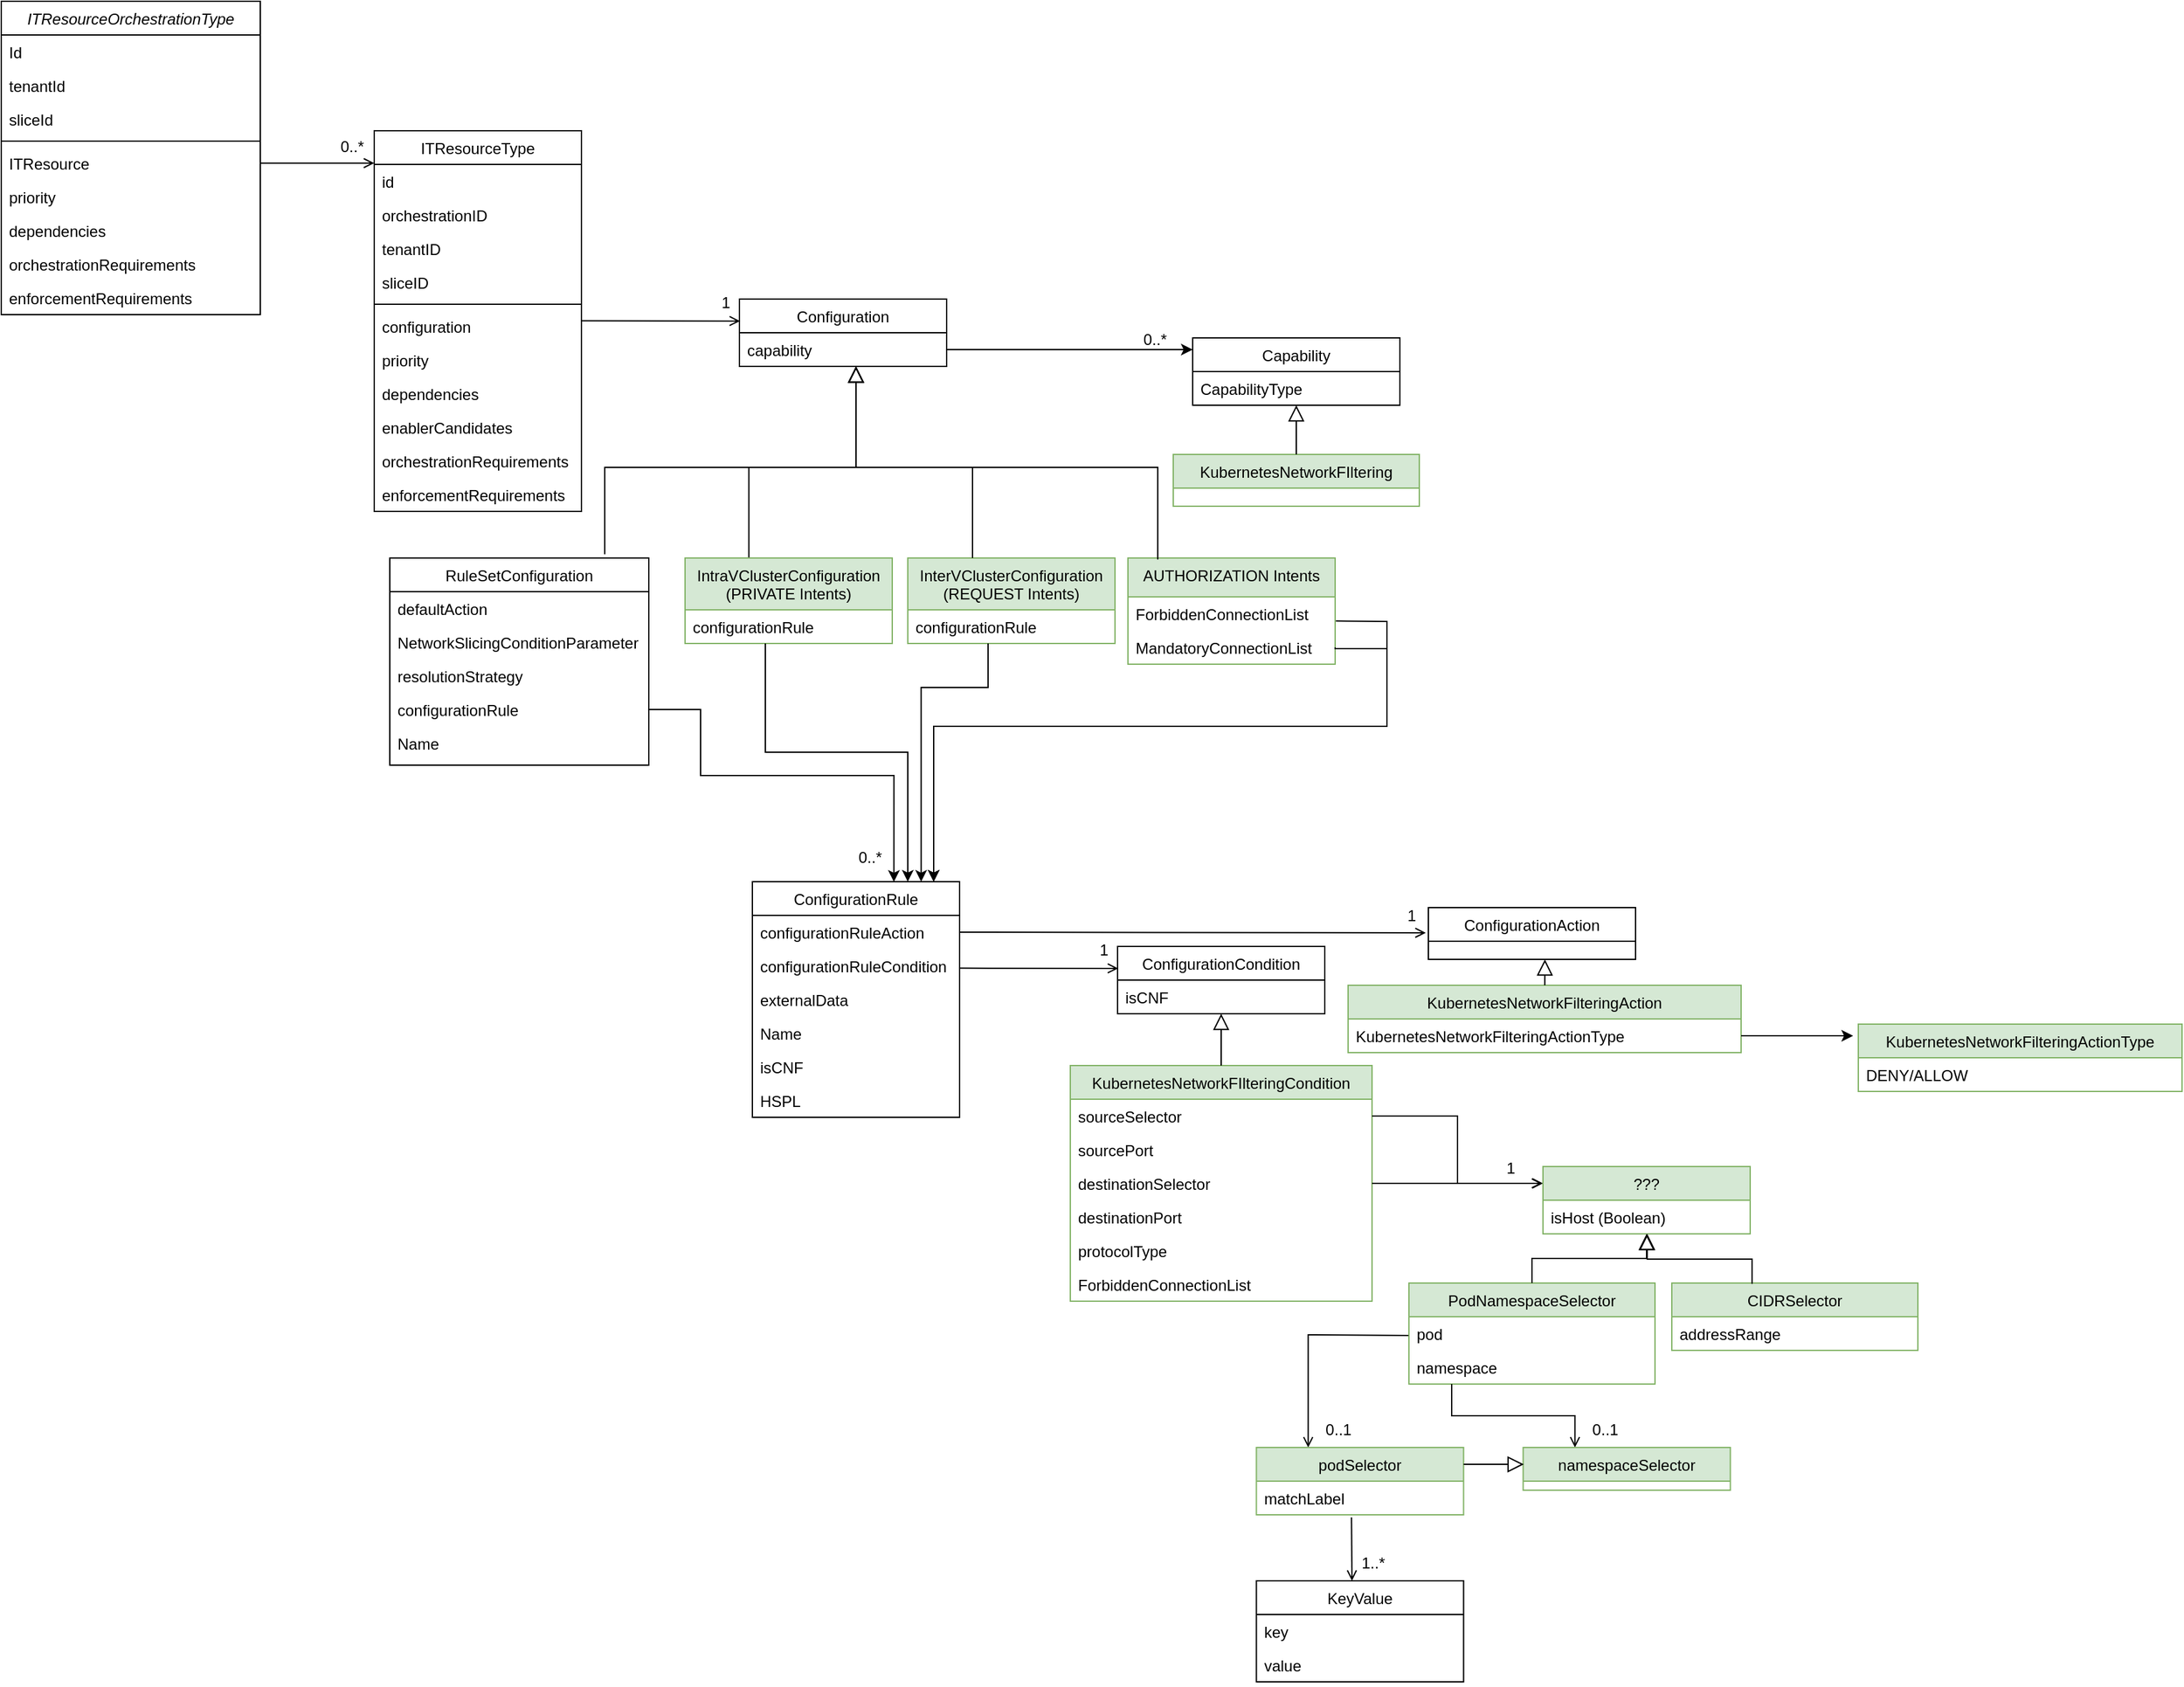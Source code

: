<mxfile version="23.1.2" type="device">
  <diagram id="C5RBs43oDa-KdzZeNtuy" name="Page-1">
    <mxGraphModel dx="2868" dy="3740" grid="1" gridSize="10" guides="1" tooltips="1" connect="1" arrows="1" fold="1" page="1" pageScale="1" pageWidth="827" pageHeight="1169" math="0" shadow="0">
      <root>
        <mxCell id="WIyWlLk6GJQsqaUBKTNV-0" />
        <mxCell id="WIyWlLk6GJQsqaUBKTNV-1" parent="WIyWlLk6GJQsqaUBKTNV-0" />
        <mxCell id="zkfFHV4jXpPFQw0GAbJ--0" value="ITResourceOrchestrationType" style="swimlane;fontStyle=2;align=center;verticalAlign=top;childLayout=stackLayout;horizontal=1;startSize=26;horizontalStack=0;resizeParent=1;resizeLast=0;collapsible=1;marginBottom=0;rounded=0;shadow=0;strokeWidth=1;" parent="WIyWlLk6GJQsqaUBKTNV-1" vertex="1">
          <mxGeometry x="220" y="20" width="200" height="242" as="geometry">
            <mxRectangle x="230" y="140" width="160" height="26" as="alternateBounds" />
          </mxGeometry>
        </mxCell>
        <mxCell id="zkfFHV4jXpPFQw0GAbJ--1" value="Id" style="text;align=left;verticalAlign=top;spacingLeft=4;spacingRight=4;overflow=hidden;rotatable=0;points=[[0,0.5],[1,0.5]];portConstraint=eastwest;" parent="zkfFHV4jXpPFQw0GAbJ--0" vertex="1">
          <mxGeometry y="26" width="200" height="26" as="geometry" />
        </mxCell>
        <mxCell id="zkfFHV4jXpPFQw0GAbJ--2" value="tenantId" style="text;align=left;verticalAlign=top;spacingLeft=4;spacingRight=4;overflow=hidden;rotatable=0;points=[[0,0.5],[1,0.5]];portConstraint=eastwest;rounded=0;shadow=0;html=0;" parent="zkfFHV4jXpPFQw0GAbJ--0" vertex="1">
          <mxGeometry y="52" width="200" height="26" as="geometry" />
        </mxCell>
        <mxCell id="zkfFHV4jXpPFQw0GAbJ--3" value="sliceId" style="text;align=left;verticalAlign=top;spacingLeft=4;spacingRight=4;overflow=hidden;rotatable=0;points=[[0,0.5],[1,0.5]];portConstraint=eastwest;rounded=0;shadow=0;html=0;" parent="zkfFHV4jXpPFQw0GAbJ--0" vertex="1">
          <mxGeometry y="78" width="200" height="26" as="geometry" />
        </mxCell>
        <mxCell id="zkfFHV4jXpPFQw0GAbJ--4" value="" style="line;html=1;strokeWidth=1;align=left;verticalAlign=middle;spacingTop=-1;spacingLeft=3;spacingRight=3;rotatable=0;labelPosition=right;points=[];portConstraint=eastwest;" parent="zkfFHV4jXpPFQw0GAbJ--0" vertex="1">
          <mxGeometry y="104" width="200" height="8" as="geometry" />
        </mxCell>
        <mxCell id="zkfFHV4jXpPFQw0GAbJ--5" value="ITResource" style="text;align=left;verticalAlign=top;spacingLeft=4;spacingRight=4;overflow=hidden;rotatable=0;points=[[0,0.5],[1,0.5]];portConstraint=eastwest;" parent="zkfFHV4jXpPFQw0GAbJ--0" vertex="1">
          <mxGeometry y="112" width="200" height="26" as="geometry" />
        </mxCell>
        <mxCell id="nAAmo2Wmj1bMqj0ckKqt-0" value="priority" style="text;align=left;verticalAlign=top;spacingLeft=4;spacingRight=4;overflow=hidden;rotatable=0;points=[[0,0.5],[1,0.5]];portConstraint=eastwest;" parent="zkfFHV4jXpPFQw0GAbJ--0" vertex="1">
          <mxGeometry y="138" width="200" height="26" as="geometry" />
        </mxCell>
        <mxCell id="nAAmo2Wmj1bMqj0ckKqt-1" value="dependencies" style="text;align=left;verticalAlign=top;spacingLeft=4;spacingRight=4;overflow=hidden;rotatable=0;points=[[0,0.5],[1,0.5]];portConstraint=eastwest;" parent="zkfFHV4jXpPFQw0GAbJ--0" vertex="1">
          <mxGeometry y="164" width="200" height="26" as="geometry" />
        </mxCell>
        <mxCell id="nAAmo2Wmj1bMqj0ckKqt-2" value="orchestrationRequirements" style="text;align=left;verticalAlign=top;spacingLeft=4;spacingRight=4;overflow=hidden;rotatable=0;points=[[0,0.5],[1,0.5]];portConstraint=eastwest;" parent="zkfFHV4jXpPFQw0GAbJ--0" vertex="1">
          <mxGeometry y="190" width="200" height="26" as="geometry" />
        </mxCell>
        <mxCell id="nAAmo2Wmj1bMqj0ckKqt-3" value="enforcementRequirements" style="text;align=left;verticalAlign=top;spacingLeft=4;spacingRight=4;overflow=hidden;rotatable=0;points=[[0,0.5],[1,0.5]];portConstraint=eastwest;" parent="zkfFHV4jXpPFQw0GAbJ--0" vertex="1">
          <mxGeometry y="216" width="200" height="26" as="geometry" />
        </mxCell>
        <mxCell id="zkfFHV4jXpPFQw0GAbJ--17" value="ITResourceType" style="swimlane;fontStyle=0;align=center;verticalAlign=top;childLayout=stackLayout;horizontal=1;startSize=26;horizontalStack=0;resizeParent=1;resizeLast=0;collapsible=1;marginBottom=0;rounded=0;shadow=0;strokeWidth=1;" parent="WIyWlLk6GJQsqaUBKTNV-1" vertex="1">
          <mxGeometry x="508" y="120" width="160" height="294" as="geometry">
            <mxRectangle x="550" y="140" width="160" height="26" as="alternateBounds" />
          </mxGeometry>
        </mxCell>
        <mxCell id="zkfFHV4jXpPFQw0GAbJ--18" value="id" style="text;align=left;verticalAlign=top;spacingLeft=4;spacingRight=4;overflow=hidden;rotatable=0;points=[[0,0.5],[1,0.5]];portConstraint=eastwest;" parent="zkfFHV4jXpPFQw0GAbJ--17" vertex="1">
          <mxGeometry y="26" width="160" height="26" as="geometry" />
        </mxCell>
        <mxCell id="zkfFHV4jXpPFQw0GAbJ--19" value="orchestrationID" style="text;align=left;verticalAlign=top;spacingLeft=4;spacingRight=4;overflow=hidden;rotatable=0;points=[[0,0.5],[1,0.5]];portConstraint=eastwest;rounded=0;shadow=0;html=0;" parent="zkfFHV4jXpPFQw0GAbJ--17" vertex="1">
          <mxGeometry y="52" width="160" height="26" as="geometry" />
        </mxCell>
        <mxCell id="zkfFHV4jXpPFQw0GAbJ--20" value="tenantID" style="text;align=left;verticalAlign=top;spacingLeft=4;spacingRight=4;overflow=hidden;rotatable=0;points=[[0,0.5],[1,0.5]];portConstraint=eastwest;rounded=0;shadow=0;html=0;" parent="zkfFHV4jXpPFQw0GAbJ--17" vertex="1">
          <mxGeometry y="78" width="160" height="26" as="geometry" />
        </mxCell>
        <mxCell id="zkfFHV4jXpPFQw0GAbJ--21" value="sliceID" style="text;align=left;verticalAlign=top;spacingLeft=4;spacingRight=4;overflow=hidden;rotatable=0;points=[[0,0.5],[1,0.5]];portConstraint=eastwest;rounded=0;shadow=0;html=0;" parent="zkfFHV4jXpPFQw0GAbJ--17" vertex="1">
          <mxGeometry y="104" width="160" height="26" as="geometry" />
        </mxCell>
        <mxCell id="zkfFHV4jXpPFQw0GAbJ--23" value="" style="line;html=1;strokeWidth=1;align=left;verticalAlign=middle;spacingTop=-1;spacingLeft=3;spacingRight=3;rotatable=0;labelPosition=right;points=[];portConstraint=eastwest;" parent="zkfFHV4jXpPFQw0GAbJ--17" vertex="1">
          <mxGeometry y="130" width="160" height="8" as="geometry" />
        </mxCell>
        <mxCell id="zkfFHV4jXpPFQw0GAbJ--24" value="configuration" style="text;align=left;verticalAlign=top;spacingLeft=4;spacingRight=4;overflow=hidden;rotatable=0;points=[[0,0.5],[1,0.5]];portConstraint=eastwest;" parent="zkfFHV4jXpPFQw0GAbJ--17" vertex="1">
          <mxGeometry y="138" width="160" height="26" as="geometry" />
        </mxCell>
        <mxCell id="zkfFHV4jXpPFQw0GAbJ--25" value="priority" style="text;align=left;verticalAlign=top;spacingLeft=4;spacingRight=4;overflow=hidden;rotatable=0;points=[[0,0.5],[1,0.5]];portConstraint=eastwest;" parent="zkfFHV4jXpPFQw0GAbJ--17" vertex="1">
          <mxGeometry y="164" width="160" height="26" as="geometry" />
        </mxCell>
        <mxCell id="nAAmo2Wmj1bMqj0ckKqt-8" value="dependencies" style="text;align=left;verticalAlign=top;spacingLeft=4;spacingRight=4;overflow=hidden;rotatable=0;points=[[0,0.5],[1,0.5]];portConstraint=eastwest;" parent="zkfFHV4jXpPFQw0GAbJ--17" vertex="1">
          <mxGeometry y="190" width="160" height="26" as="geometry" />
        </mxCell>
        <mxCell id="nAAmo2Wmj1bMqj0ckKqt-7" value="enablerCandidates" style="text;align=left;verticalAlign=top;spacingLeft=4;spacingRight=4;overflow=hidden;rotatable=0;points=[[0,0.5],[1,0.5]];portConstraint=eastwest;" parent="zkfFHV4jXpPFQw0GAbJ--17" vertex="1">
          <mxGeometry y="216" width="160" height="26" as="geometry" />
        </mxCell>
        <mxCell id="nAAmo2Wmj1bMqj0ckKqt-10" value="orchestrationRequirements" style="text;align=left;verticalAlign=top;spacingLeft=4;spacingRight=4;overflow=hidden;rotatable=0;points=[[0,0.5],[1,0.5]];portConstraint=eastwest;" parent="zkfFHV4jXpPFQw0GAbJ--17" vertex="1">
          <mxGeometry y="242" width="160" height="26" as="geometry" />
        </mxCell>
        <mxCell id="nAAmo2Wmj1bMqj0ckKqt-9" value="enforcementRequirements" style="text;align=left;verticalAlign=top;spacingLeft=4;spacingRight=4;overflow=hidden;rotatable=0;points=[[0,0.5],[1,0.5]];portConstraint=eastwest;" parent="zkfFHV4jXpPFQw0GAbJ--17" vertex="1">
          <mxGeometry y="268" width="160" height="26" as="geometry" />
        </mxCell>
        <mxCell id="zkfFHV4jXpPFQw0GAbJ--26" value="" style="endArrow=open;shadow=0;strokeWidth=1;rounded=0;endFill=1;edgeStyle=elbowEdgeStyle;elbow=vertical;exitX=1;exitY=0.5;exitDx=0;exitDy=0;" parent="WIyWlLk6GJQsqaUBKTNV-1" source="zkfFHV4jXpPFQw0GAbJ--5" target="zkfFHV4jXpPFQw0GAbJ--17" edge="1">
          <mxGeometry x="0.5" y="41" relative="1" as="geometry">
            <mxPoint x="380" y="192" as="sourcePoint" />
            <mxPoint x="540" y="192" as="targetPoint" />
            <mxPoint x="-40" y="32" as="offset" />
          </mxGeometry>
        </mxCell>
        <mxCell id="zkfFHV4jXpPFQw0GAbJ--27" value="0..*" style="resizable=0;align=left;verticalAlign=bottom;labelBackgroundColor=none;fontSize=12;" parent="zkfFHV4jXpPFQw0GAbJ--26" connectable="0" vertex="1">
          <mxGeometry x="-1" relative="1" as="geometry">
            <mxPoint x="60" y="-4" as="offset" />
          </mxGeometry>
        </mxCell>
        <mxCell id="IjXV1ZI-WZ3870hpuS3D-0" value="" style="endArrow=open;shadow=0;strokeWidth=1;rounded=0;endFill=0;edgeStyle=elbowEdgeStyle;elbow=vertical;exitX=1;exitY=0.5;exitDx=0;exitDy=0;entryX=0.003;entryY=0.323;entryDx=0;entryDy=0;entryPerimeter=0;" edge="1" parent="WIyWlLk6GJQsqaUBKTNV-1" target="IjXV1ZI-WZ3870hpuS3D-3">
          <mxGeometry x="0.5" y="41" relative="1" as="geometry">
            <mxPoint x="668" y="266.8" as="sourcePoint" />
            <mxPoint x="760" y="270" as="targetPoint" />
            <mxPoint x="-40" y="32" as="offset" />
          </mxGeometry>
        </mxCell>
        <mxCell id="IjXV1ZI-WZ3870hpuS3D-1" value="" style="resizable=0;align=left;verticalAlign=bottom;labelBackgroundColor=none;fontSize=12;" connectable="0" vertex="1" parent="IjXV1ZI-WZ3870hpuS3D-0">
          <mxGeometry x="-1" relative="1" as="geometry">
            <mxPoint x="90" y="-5" as="offset" />
          </mxGeometry>
        </mxCell>
        <mxCell id="IjXV1ZI-WZ3870hpuS3D-2" value="1" style="resizable=0;align=right;verticalAlign=bottom;labelBackgroundColor=none;fontSize=12;" connectable="0" vertex="1" parent="IjXV1ZI-WZ3870hpuS3D-0">
          <mxGeometry x="1" relative="1" as="geometry">
            <mxPoint x="-6" y="-5" as="offset" />
          </mxGeometry>
        </mxCell>
        <mxCell id="IjXV1ZI-WZ3870hpuS3D-3" value="Configuration" style="swimlane;fontStyle=0;align=center;verticalAlign=top;childLayout=stackLayout;horizontal=1;startSize=26;horizontalStack=0;resizeParent=1;resizeLast=0;collapsible=1;marginBottom=0;rounded=0;shadow=0;strokeWidth=1;" vertex="1" parent="WIyWlLk6GJQsqaUBKTNV-1">
          <mxGeometry x="790" y="250" width="160" height="52" as="geometry">
            <mxRectangle x="130" y="380" width="160" height="26" as="alternateBounds" />
          </mxGeometry>
        </mxCell>
        <mxCell id="IjXV1ZI-WZ3870hpuS3D-22" style="edgeStyle=orthogonalEdgeStyle;rounded=0;orthogonalLoop=1;jettySize=auto;html=1;" edge="1" parent="IjXV1ZI-WZ3870hpuS3D-3" source="IjXV1ZI-WZ3870hpuS3D-4">
          <mxGeometry relative="1" as="geometry">
            <mxPoint x="350" y="39" as="targetPoint" />
          </mxGeometry>
        </mxCell>
        <mxCell id="IjXV1ZI-WZ3870hpuS3D-4" value="capability" style="text;align=left;verticalAlign=top;spacingLeft=4;spacingRight=4;overflow=hidden;rotatable=0;points=[[0,0.5],[1,0.5]];portConstraint=eastwest;" vertex="1" parent="IjXV1ZI-WZ3870hpuS3D-3">
          <mxGeometry y="26" width="160" height="26" as="geometry" />
        </mxCell>
        <mxCell id="IjXV1ZI-WZ3870hpuS3D-11" value="RuleSetConfiguration" style="swimlane;fontStyle=0;align=center;verticalAlign=top;childLayout=stackLayout;horizontal=1;startSize=26;horizontalStack=0;resizeParent=1;resizeLast=0;collapsible=1;marginBottom=0;rounded=0;shadow=0;strokeWidth=1;" vertex="1" parent="WIyWlLk6GJQsqaUBKTNV-1">
          <mxGeometry x="520" y="450" width="200" height="160" as="geometry">
            <mxRectangle x="130" y="380" width="160" height="26" as="alternateBounds" />
          </mxGeometry>
        </mxCell>
        <mxCell id="IjXV1ZI-WZ3870hpuS3D-12" value="defaultAction" style="text;align=left;verticalAlign=top;spacingLeft=4;spacingRight=4;overflow=hidden;rotatable=0;points=[[0,0.5],[1,0.5]];portConstraint=eastwest;" vertex="1" parent="IjXV1ZI-WZ3870hpuS3D-11">
          <mxGeometry y="26" width="200" height="26" as="geometry" />
        </mxCell>
        <mxCell id="IjXV1ZI-WZ3870hpuS3D-31" value="NetworkSlicingConditionParameter" style="text;align=left;verticalAlign=top;spacingLeft=4;spacingRight=4;overflow=hidden;rotatable=0;points=[[0,0.5],[1,0.5]];portConstraint=eastwest;rounded=0;shadow=0;html=0;" vertex="1" parent="IjXV1ZI-WZ3870hpuS3D-11">
          <mxGeometry y="52" width="200" height="26" as="geometry" />
        </mxCell>
        <mxCell id="IjXV1ZI-WZ3870hpuS3D-15" value="resolutionStrategy" style="text;align=left;verticalAlign=top;spacingLeft=4;spacingRight=4;overflow=hidden;rotatable=0;points=[[0,0.5],[1,0.5]];portConstraint=eastwest;fontStyle=0" vertex="1" parent="IjXV1ZI-WZ3870hpuS3D-11">
          <mxGeometry y="78" width="200" height="26" as="geometry" />
        </mxCell>
        <mxCell id="IjXV1ZI-WZ3870hpuS3D-13" value="configurationRule" style="text;align=left;verticalAlign=top;spacingLeft=4;spacingRight=4;overflow=hidden;rotatable=0;points=[[0,0.5],[1,0.5]];portConstraint=eastwest;rounded=0;shadow=0;html=0;" vertex="1" parent="IjXV1ZI-WZ3870hpuS3D-11">
          <mxGeometry y="104" width="200" height="26" as="geometry" />
        </mxCell>
        <mxCell id="IjXV1ZI-WZ3870hpuS3D-16" value="Name" style="text;align=left;verticalAlign=top;spacingLeft=4;spacingRight=4;overflow=hidden;rotatable=0;points=[[0,0.5],[1,0.5]];portConstraint=eastwest;" vertex="1" parent="IjXV1ZI-WZ3870hpuS3D-11">
          <mxGeometry y="130" width="200" height="26" as="geometry" />
        </mxCell>
        <mxCell id="IjXV1ZI-WZ3870hpuS3D-17" value="" style="endArrow=block;endSize=10;endFill=0;shadow=0;strokeWidth=1;rounded=0;edgeStyle=elbowEdgeStyle;elbow=vertical;exitX=0.83;exitY=-0.018;exitDx=0;exitDy=0;exitPerimeter=0;" edge="1" parent="WIyWlLk6GJQsqaUBKTNV-1" source="IjXV1ZI-WZ3870hpuS3D-11">
          <mxGeometry width="160" relative="1" as="geometry">
            <mxPoint x="800" y="223" as="sourcePoint" />
            <mxPoint x="880" y="302" as="targetPoint" />
            <Array as="points">
              <mxPoint x="830" y="380" />
            </Array>
          </mxGeometry>
        </mxCell>
        <mxCell id="IjXV1ZI-WZ3870hpuS3D-18" value="InterVClusterConfiguration&#xa;(REQUEST Intents)&#xa;" style="swimlane;fontStyle=0;align=center;verticalAlign=top;childLayout=stackLayout;horizontal=1;startSize=40;horizontalStack=0;resizeParent=1;resizeLast=0;collapsible=1;marginBottom=0;rounded=0;shadow=0;strokeWidth=1;fillColor=#d5e8d4;strokeColor=#82b366;" vertex="1" parent="WIyWlLk6GJQsqaUBKTNV-1">
          <mxGeometry x="920" y="450" width="160" height="66" as="geometry">
            <mxRectangle x="340" y="380" width="170" height="26" as="alternateBounds" />
          </mxGeometry>
        </mxCell>
        <mxCell id="IjXV1ZI-WZ3870hpuS3D-19" value="configurationRule" style="text;align=left;verticalAlign=top;spacingLeft=4;spacingRight=4;overflow=hidden;rotatable=0;points=[[0,0.5],[1,0.5]];portConstraint=eastwest;" vertex="1" parent="IjXV1ZI-WZ3870hpuS3D-18">
          <mxGeometry y="40" width="160" height="26" as="geometry" />
        </mxCell>
        <mxCell id="IjXV1ZI-WZ3870hpuS3D-21" value="" style="endArrow=block;endSize=10;endFill=0;shadow=0;strokeWidth=1;rounded=0;edgeStyle=elbowEdgeStyle;elbow=vertical;" edge="1" parent="WIyWlLk6GJQsqaUBKTNV-1" source="IjXV1ZI-WZ3870hpuS3D-18">
          <mxGeometry width="160" relative="1" as="geometry">
            <mxPoint x="810" y="393" as="sourcePoint" />
            <mxPoint x="880" y="302" as="targetPoint" />
            <Array as="points">
              <mxPoint x="970" y="380" />
            </Array>
          </mxGeometry>
        </mxCell>
        <mxCell id="IjXV1ZI-WZ3870hpuS3D-23" value="Capability" style="swimlane;fontStyle=0;align=center;verticalAlign=top;childLayout=stackLayout;horizontal=1;startSize=26;horizontalStack=0;resizeParent=1;resizeLast=0;collapsible=1;marginBottom=0;rounded=0;shadow=0;strokeWidth=1;" vertex="1" parent="WIyWlLk6GJQsqaUBKTNV-1">
          <mxGeometry x="1140" y="280" width="160" height="52" as="geometry">
            <mxRectangle x="130" y="380" width="160" height="26" as="alternateBounds" />
          </mxGeometry>
        </mxCell>
        <mxCell id="IjXV1ZI-WZ3870hpuS3D-25" value="CapabilityType" style="text;align=left;verticalAlign=top;spacingLeft=4;spacingRight=4;overflow=hidden;rotatable=0;points=[[0,0.5],[1,0.5]];portConstraint=eastwest;" vertex="1" parent="IjXV1ZI-WZ3870hpuS3D-23">
          <mxGeometry y="26" width="160" height="26" as="geometry" />
        </mxCell>
        <mxCell id="IjXV1ZI-WZ3870hpuS3D-26" value="0..*" style="resizable=0;align=left;verticalAlign=bottom;labelBackgroundColor=none;fontSize=12;" connectable="0" vertex="1" parent="WIyWlLk6GJQsqaUBKTNV-1">
          <mxGeometry x="1099.998" y="290.002" as="geometry" />
        </mxCell>
        <mxCell id="IjXV1ZI-WZ3870hpuS3D-27" value="KubernetesNetworkFIltering" style="swimlane;fontStyle=0;align=center;verticalAlign=top;childLayout=stackLayout;horizontal=1;startSize=26;horizontalStack=0;resizeParent=1;resizeLast=0;collapsible=1;marginBottom=0;rounded=0;shadow=0;strokeWidth=1;fillColor=#d5e8d4;strokeColor=#82b366;" vertex="1" parent="WIyWlLk6GJQsqaUBKTNV-1">
          <mxGeometry x="1125" y="370" width="190" height="40" as="geometry">
            <mxRectangle x="340" y="380" width="170" height="26" as="alternateBounds" />
          </mxGeometry>
        </mxCell>
        <mxCell id="IjXV1ZI-WZ3870hpuS3D-30" value="" style="endArrow=block;endSize=10;endFill=0;shadow=0;strokeWidth=1;rounded=0;edgeStyle=elbowEdgeStyle;elbow=vertical;" edge="1" parent="WIyWlLk6GJQsqaUBKTNV-1" source="IjXV1ZI-WZ3870hpuS3D-27">
          <mxGeometry width="160" relative="1" as="geometry">
            <mxPoint x="1150" y="423" as="sourcePoint" />
            <mxPoint x="1220" y="332" as="targetPoint" />
          </mxGeometry>
        </mxCell>
        <mxCell id="IjXV1ZI-WZ3870hpuS3D-32" style="edgeStyle=orthogonalEdgeStyle;rounded=0;orthogonalLoop=1;jettySize=auto;html=1;entryX=0.683;entryY=-0.016;entryDx=0;entryDy=0;entryPerimeter=0;exitX=1;exitY=0.5;exitDx=0;exitDy=0;" edge="1" parent="WIyWlLk6GJQsqaUBKTNV-1" source="IjXV1ZI-WZ3870hpuS3D-13">
          <mxGeometry relative="1" as="geometry">
            <mxPoint x="909.28" y="700.088" as="targetPoint" />
            <mxPoint x="780" y="618" as="sourcePoint" />
            <Array as="points">
              <mxPoint x="760" y="567" />
              <mxPoint x="760" y="618" />
              <mxPoint x="909" y="618" />
            </Array>
          </mxGeometry>
        </mxCell>
        <mxCell id="IjXV1ZI-WZ3870hpuS3D-33" value="ConfigurationRule" style="swimlane;fontStyle=0;align=center;verticalAlign=top;childLayout=stackLayout;horizontal=1;startSize=26;horizontalStack=0;resizeParent=1;resizeLast=0;collapsible=1;marginBottom=0;rounded=0;shadow=0;strokeWidth=1;" vertex="1" parent="WIyWlLk6GJQsqaUBKTNV-1">
          <mxGeometry x="800" y="700" width="160" height="182" as="geometry">
            <mxRectangle x="130" y="380" width="160" height="26" as="alternateBounds" />
          </mxGeometry>
        </mxCell>
        <mxCell id="IjXV1ZI-WZ3870hpuS3D-39" value="configurationRuleAction" style="text;align=left;verticalAlign=top;spacingLeft=4;spacingRight=4;overflow=hidden;rotatable=0;points=[[0,0.5],[1,0.5]];portConstraint=eastwest;" vertex="1" parent="IjXV1ZI-WZ3870hpuS3D-33">
          <mxGeometry y="26" width="160" height="26" as="geometry" />
        </mxCell>
        <mxCell id="IjXV1ZI-WZ3870hpuS3D-37" value="configurationRuleCondition" style="text;align=left;verticalAlign=top;spacingLeft=4;spacingRight=4;overflow=hidden;rotatable=0;points=[[0,0.5],[1,0.5]];portConstraint=eastwest;" vertex="1" parent="IjXV1ZI-WZ3870hpuS3D-33">
          <mxGeometry y="52" width="160" height="26" as="geometry" />
        </mxCell>
        <mxCell id="IjXV1ZI-WZ3870hpuS3D-36" value="externalData" style="text;align=left;verticalAlign=top;spacingLeft=4;spacingRight=4;overflow=hidden;rotatable=0;points=[[0,0.5],[1,0.5]];portConstraint=eastwest;" vertex="1" parent="IjXV1ZI-WZ3870hpuS3D-33">
          <mxGeometry y="78" width="160" height="26" as="geometry" />
        </mxCell>
        <mxCell id="IjXV1ZI-WZ3870hpuS3D-41" value="Name" style="text;align=left;verticalAlign=top;spacingLeft=4;spacingRight=4;overflow=hidden;rotatable=0;points=[[0,0.5],[1,0.5]];portConstraint=eastwest;" vertex="1" parent="IjXV1ZI-WZ3870hpuS3D-33">
          <mxGeometry y="104" width="160" height="26" as="geometry" />
        </mxCell>
        <mxCell id="IjXV1ZI-WZ3870hpuS3D-40" value="isCNF" style="text;align=left;verticalAlign=top;spacingLeft=4;spacingRight=4;overflow=hidden;rotatable=0;points=[[0,0.5],[1,0.5]];portConstraint=eastwest;" vertex="1" parent="IjXV1ZI-WZ3870hpuS3D-33">
          <mxGeometry y="130" width="160" height="26" as="geometry" />
        </mxCell>
        <mxCell id="IjXV1ZI-WZ3870hpuS3D-42" value="HSPL" style="text;align=left;verticalAlign=top;spacingLeft=4;spacingRight=4;overflow=hidden;rotatable=0;points=[[0,0.5],[1,0.5]];portConstraint=eastwest;" vertex="1" parent="IjXV1ZI-WZ3870hpuS3D-33">
          <mxGeometry y="156" width="160" height="26" as="geometry" />
        </mxCell>
        <mxCell id="IjXV1ZI-WZ3870hpuS3D-35" value="0..*" style="resizable=0;align=left;verticalAlign=bottom;labelBackgroundColor=none;fontSize=12;" connectable="0" vertex="1" parent="WIyWlLk6GJQsqaUBKTNV-1">
          <mxGeometry x="879.998" y="690.002" as="geometry" />
        </mxCell>
        <mxCell id="IjXV1ZI-WZ3870hpuS3D-43" value="AUTHORIZATION Intents" style="swimlane;fontStyle=0;align=center;verticalAlign=top;childLayout=stackLayout;horizontal=1;startSize=30;horizontalStack=0;resizeParent=1;resizeLast=0;collapsible=1;marginBottom=0;rounded=0;shadow=0;strokeWidth=1;fillColor=#d5e8d4;strokeColor=#82b366;" vertex="1" parent="WIyWlLk6GJQsqaUBKTNV-1">
          <mxGeometry x="1090" y="450" width="160" height="82" as="geometry">
            <mxRectangle x="340" y="380" width="170" height="26" as="alternateBounds" />
          </mxGeometry>
        </mxCell>
        <mxCell id="IjXV1ZI-WZ3870hpuS3D-44" value="ForbiddenConnectionList" style="text;align=left;verticalAlign=top;spacingLeft=4;spacingRight=4;overflow=hidden;rotatable=0;points=[[0,0.5],[1,0.5]];portConstraint=eastwest;" vertex="1" parent="IjXV1ZI-WZ3870hpuS3D-43">
          <mxGeometry y="30" width="160" height="26" as="geometry" />
        </mxCell>
        <mxCell id="IjXV1ZI-WZ3870hpuS3D-52" value="MandatoryConnectionList" style="text;align=left;verticalAlign=top;spacingLeft=4;spacingRight=4;overflow=hidden;rotatable=0;points=[[0,0.5],[1,0.5]];portConstraint=eastwest;" vertex="1" parent="IjXV1ZI-WZ3870hpuS3D-43">
          <mxGeometry y="56" width="160" height="26" as="geometry" />
        </mxCell>
        <mxCell id="IjXV1ZI-WZ3870hpuS3D-45" value="" style="endArrow=block;endSize=10;endFill=0;shadow=0;strokeWidth=1;rounded=0;edgeStyle=elbowEdgeStyle;elbow=vertical;exitX=0.144;exitY=0.013;exitDx=0;exitDy=0;exitPerimeter=0;" edge="1" parent="WIyWlLk6GJQsqaUBKTNV-1" source="IjXV1ZI-WZ3870hpuS3D-43">
          <mxGeometry width="160" relative="1" as="geometry">
            <mxPoint x="970" y="470" as="sourcePoint" />
            <mxPoint x="880" y="302" as="targetPoint" />
            <Array as="points">
              <mxPoint x="970" y="380" />
            </Array>
          </mxGeometry>
        </mxCell>
        <mxCell id="IjXV1ZI-WZ3870hpuS3D-46" style="edgeStyle=orthogonalEdgeStyle;rounded=0;orthogonalLoop=1;jettySize=auto;html=1;entryX=0.802;entryY=-0.009;entryDx=0;entryDy=0;entryPerimeter=0;" edge="1" parent="WIyWlLk6GJQsqaUBKTNV-1" source="IjXV1ZI-WZ3870hpuS3D-19">
          <mxGeometry relative="1" as="geometry">
            <mxPoint x="930.32" y="700.002" as="targetPoint" />
            <mxPoint x="982.32" y="523.066" as="sourcePoint" />
            <Array as="points">
              <mxPoint x="982" y="550" />
              <mxPoint x="930" y="550" />
            </Array>
          </mxGeometry>
        </mxCell>
        <mxCell id="IjXV1ZI-WZ3870hpuS3D-47" style="edgeStyle=orthogonalEdgeStyle;rounded=0;orthogonalLoop=1;jettySize=auto;html=1;entryX=0.875;entryY=0;entryDx=0;entryDy=0;entryPerimeter=0;exitX=1;exitY=0.5;exitDx=0;exitDy=0;" edge="1" parent="WIyWlLk6GJQsqaUBKTNV-1" source="IjXV1ZI-WZ3870hpuS3D-52" target="IjXV1ZI-WZ3870hpuS3D-33">
          <mxGeometry relative="1" as="geometry">
            <mxPoint x="940" y="660" as="targetPoint" />
            <mxPoint x="1130" y="530" as="sourcePoint" />
            <Array as="points">
              <mxPoint x="1250" y="520" />
              <mxPoint x="1290" y="520" />
              <mxPoint x="1290" y="580" />
              <mxPoint x="940" y="580" />
            </Array>
          </mxGeometry>
        </mxCell>
        <mxCell id="IjXV1ZI-WZ3870hpuS3D-48" value="IntraVClusterConfiguration&#xa;(PRIVATE Intents)&#xa;" style="swimlane;fontStyle=0;align=center;verticalAlign=top;childLayout=stackLayout;horizontal=1;startSize=40;horizontalStack=0;resizeParent=1;resizeLast=0;collapsible=1;marginBottom=0;rounded=0;shadow=0;strokeWidth=1;fillColor=#d5e8d4;strokeColor=#82b366;" vertex="1" parent="WIyWlLk6GJQsqaUBKTNV-1">
          <mxGeometry x="748" y="450" width="160" height="66" as="geometry">
            <mxRectangle x="340" y="380" width="170" height="26" as="alternateBounds" />
          </mxGeometry>
        </mxCell>
        <mxCell id="IjXV1ZI-WZ3870hpuS3D-49" value="configurationRule" style="text;align=left;verticalAlign=top;spacingLeft=4;spacingRight=4;overflow=hidden;rotatable=0;points=[[0,0.5],[1,0.5]];portConstraint=eastwest;" vertex="1" parent="IjXV1ZI-WZ3870hpuS3D-48">
          <mxGeometry y="40" width="160" height="26" as="geometry" />
        </mxCell>
        <mxCell id="IjXV1ZI-WZ3870hpuS3D-50" value="" style="endArrow=block;endSize=10;endFill=0;shadow=0;strokeWidth=1;rounded=0;edgeStyle=elbowEdgeStyle;elbow=vertical;entryX=0.563;entryY=0.923;entryDx=0;entryDy=0;entryPerimeter=0;exitX=0.308;exitY=-0.008;exitDx=0;exitDy=0;exitPerimeter=0;" edge="1" parent="WIyWlLk6GJQsqaUBKTNV-1" source="IjXV1ZI-WZ3870hpuS3D-48">
          <mxGeometry width="160" relative="1" as="geometry">
            <mxPoint x="798" y="452" as="sourcePoint" />
            <mxPoint x="880.08" y="301.998" as="targetPoint" />
            <Array as="points">
              <mxPoint x="840" y="380" />
            </Array>
          </mxGeometry>
        </mxCell>
        <mxCell id="IjXV1ZI-WZ3870hpuS3D-51" style="edgeStyle=orthogonalEdgeStyle;rounded=0;orthogonalLoop=1;jettySize=auto;html=1;entryX=0.75;entryY=0;entryDx=0;entryDy=0;" edge="1" parent="WIyWlLk6GJQsqaUBKTNV-1" source="IjXV1ZI-WZ3870hpuS3D-49" target="IjXV1ZI-WZ3870hpuS3D-33">
          <mxGeometry relative="1" as="geometry">
            <mxPoint x="758.32" y="700.002" as="targetPoint" />
            <mxPoint x="810" y="520" as="sourcePoint" />
            <Array as="points">
              <mxPoint x="810" y="600" />
              <mxPoint x="920" y="600" />
            </Array>
          </mxGeometry>
        </mxCell>
        <mxCell id="IjXV1ZI-WZ3870hpuS3D-53" style="edgeStyle=orthogonalEdgeStyle;rounded=0;orthogonalLoop=1;jettySize=auto;html=1;exitX=1.01;exitY=0.718;exitDx=0;exitDy=0;exitPerimeter=0;" edge="1" parent="WIyWlLk6GJQsqaUBKTNV-1">
          <mxGeometry relative="1" as="geometry">
            <mxPoint x="940" y="700" as="targetPoint" />
            <mxPoint x="1250.6" y="498.668" as="sourcePoint" />
            <Array as="points">
              <mxPoint x="1259" y="499" />
              <mxPoint x="1290" y="499" />
              <mxPoint x="1290" y="580" />
              <mxPoint x="939" y="580" />
            </Array>
          </mxGeometry>
        </mxCell>
        <mxCell id="IjXV1ZI-WZ3870hpuS3D-54" value="" style="endArrow=open;shadow=0;strokeWidth=1;rounded=0;endFill=0;edgeStyle=elbowEdgeStyle;elbow=vertical;exitX=1;exitY=0.5;exitDx=0;exitDy=0;entryX=0.003;entryY=0.323;entryDx=0;entryDy=0;entryPerimeter=0;" edge="1" parent="WIyWlLk6GJQsqaUBKTNV-1" target="IjXV1ZI-WZ3870hpuS3D-57">
          <mxGeometry x="0.5" y="41" relative="1" as="geometry">
            <mxPoint x="960" y="766.8" as="sourcePoint" />
            <mxPoint x="1052" y="770" as="targetPoint" />
            <mxPoint x="-40" y="32" as="offset" />
          </mxGeometry>
        </mxCell>
        <mxCell id="IjXV1ZI-WZ3870hpuS3D-55" value="" style="resizable=0;align=left;verticalAlign=bottom;labelBackgroundColor=none;fontSize=12;" connectable="0" vertex="1" parent="IjXV1ZI-WZ3870hpuS3D-54">
          <mxGeometry x="-1" relative="1" as="geometry">
            <mxPoint x="90" y="-5" as="offset" />
          </mxGeometry>
        </mxCell>
        <mxCell id="IjXV1ZI-WZ3870hpuS3D-56" value="1" style="resizable=0;align=right;verticalAlign=bottom;labelBackgroundColor=none;fontSize=12;" connectable="0" vertex="1" parent="IjXV1ZI-WZ3870hpuS3D-54">
          <mxGeometry x="1" relative="1" as="geometry">
            <mxPoint x="-6" y="-5" as="offset" />
          </mxGeometry>
        </mxCell>
        <mxCell id="IjXV1ZI-WZ3870hpuS3D-57" value="ConfigurationCondition" style="swimlane;fontStyle=0;align=center;verticalAlign=top;childLayout=stackLayout;horizontal=1;startSize=26;horizontalStack=0;resizeParent=1;resizeLast=0;collapsible=1;marginBottom=0;rounded=0;shadow=0;strokeWidth=1;" vertex="1" parent="WIyWlLk6GJQsqaUBKTNV-1">
          <mxGeometry x="1082" y="750" width="160" height="52" as="geometry">
            <mxRectangle x="130" y="380" width="160" height="26" as="alternateBounds" />
          </mxGeometry>
        </mxCell>
        <mxCell id="IjXV1ZI-WZ3870hpuS3D-59" value="isCNF" style="text;align=left;verticalAlign=top;spacingLeft=4;spacingRight=4;overflow=hidden;rotatable=0;points=[[0,0.5],[1,0.5]];portConstraint=eastwest;" vertex="1" parent="IjXV1ZI-WZ3870hpuS3D-57">
          <mxGeometry y="26" width="160" height="26" as="geometry" />
        </mxCell>
        <mxCell id="IjXV1ZI-WZ3870hpuS3D-60" value="KubernetesNetworkFIlteringCondition" style="swimlane;fontStyle=0;align=center;verticalAlign=top;childLayout=stackLayout;horizontal=1;startSize=26;horizontalStack=0;resizeParent=1;resizeLast=0;collapsible=1;marginBottom=0;rounded=0;shadow=0;strokeWidth=1;fillColor=#d5e8d4;strokeColor=#82b366;" vertex="1" parent="WIyWlLk6GJQsqaUBKTNV-1">
          <mxGeometry x="1045.5" y="842" width="233" height="182" as="geometry">
            <mxRectangle x="340" y="380" width="170" height="26" as="alternateBounds" />
          </mxGeometry>
        </mxCell>
        <mxCell id="IjXV1ZI-WZ3870hpuS3D-72" value="sourceSelector" style="text;align=left;verticalAlign=top;spacingLeft=4;spacingRight=4;overflow=hidden;rotatable=0;points=[[0,0.5],[1,0.5]];portConstraint=eastwest;" vertex="1" parent="IjXV1ZI-WZ3870hpuS3D-60">
          <mxGeometry y="26" width="233" height="26" as="geometry" />
        </mxCell>
        <mxCell id="IjXV1ZI-WZ3870hpuS3D-69" value="sourcePort" style="text;align=left;verticalAlign=top;spacingLeft=4;spacingRight=4;overflow=hidden;rotatable=0;points=[[0,0.5],[1,0.5]];portConstraint=eastwest;" vertex="1" parent="IjXV1ZI-WZ3870hpuS3D-60">
          <mxGeometry y="52" width="233" height="26" as="geometry" />
        </mxCell>
        <mxCell id="IjXV1ZI-WZ3870hpuS3D-70" value="destinationSelector" style="text;align=left;verticalAlign=top;spacingLeft=4;spacingRight=4;overflow=hidden;rotatable=0;points=[[0,0.5],[1,0.5]];portConstraint=eastwest;" vertex="1" parent="IjXV1ZI-WZ3870hpuS3D-60">
          <mxGeometry y="78" width="233" height="26" as="geometry" />
        </mxCell>
        <mxCell id="IjXV1ZI-WZ3870hpuS3D-71" value="destinationPort" style="text;align=left;verticalAlign=top;spacingLeft=4;spacingRight=4;overflow=hidden;rotatable=0;points=[[0,0.5],[1,0.5]];portConstraint=eastwest;" vertex="1" parent="IjXV1ZI-WZ3870hpuS3D-60">
          <mxGeometry y="104" width="233" height="26" as="geometry" />
        </mxCell>
        <mxCell id="IjXV1ZI-WZ3870hpuS3D-68" value="protocolType" style="text;align=left;verticalAlign=top;spacingLeft=4;spacingRight=4;overflow=hidden;rotatable=0;points=[[0,0.5],[1,0.5]];portConstraint=eastwest;" vertex="1" parent="IjXV1ZI-WZ3870hpuS3D-60">
          <mxGeometry y="130" width="233" height="26" as="geometry" />
        </mxCell>
        <mxCell id="IjXV1ZI-WZ3870hpuS3D-67" value="ForbiddenConnectionList" style="text;align=left;verticalAlign=top;spacingLeft=4;spacingRight=4;overflow=hidden;rotatable=0;points=[[0,0.5],[1,0.5]];portConstraint=eastwest;" vertex="1" parent="IjXV1ZI-WZ3870hpuS3D-60">
          <mxGeometry y="156" width="233" height="26" as="geometry" />
        </mxCell>
        <mxCell id="IjXV1ZI-WZ3870hpuS3D-61" value="" style="endArrow=block;endSize=10;endFill=0;shadow=0;strokeWidth=1;rounded=0;edgeStyle=elbowEdgeStyle;elbow=vertical;" edge="1" parent="WIyWlLk6GJQsqaUBKTNV-1" source="IjXV1ZI-WZ3870hpuS3D-60">
          <mxGeometry width="160" relative="1" as="geometry">
            <mxPoint x="1092" y="893" as="sourcePoint" />
            <mxPoint x="1162" y="802" as="targetPoint" />
          </mxGeometry>
        </mxCell>
        <mxCell id="IjXV1ZI-WZ3870hpuS3D-62" value="" style="endArrow=open;shadow=0;strokeWidth=1;rounded=0;endFill=0;edgeStyle=elbowEdgeStyle;elbow=vertical;exitX=1;exitY=0.5;exitDx=0;exitDy=0;" edge="1" parent="WIyWlLk6GJQsqaUBKTNV-1" source="IjXV1ZI-WZ3870hpuS3D-39">
          <mxGeometry x="0.5" y="41" relative="1" as="geometry">
            <mxPoint x="1200" y="736.8" as="sourcePoint" />
            <mxPoint x="1320" y="740" as="targetPoint" />
            <mxPoint x="-40" y="32" as="offset" />
          </mxGeometry>
        </mxCell>
        <mxCell id="IjXV1ZI-WZ3870hpuS3D-63" value="" style="resizable=0;align=left;verticalAlign=bottom;labelBackgroundColor=none;fontSize=12;" connectable="0" vertex="1" parent="IjXV1ZI-WZ3870hpuS3D-62">
          <mxGeometry x="-1" relative="1" as="geometry">
            <mxPoint x="90" y="-5" as="offset" />
          </mxGeometry>
        </mxCell>
        <mxCell id="IjXV1ZI-WZ3870hpuS3D-64" value="1" style="resizable=0;align=right;verticalAlign=bottom;labelBackgroundColor=none;fontSize=12;" connectable="0" vertex="1" parent="IjXV1ZI-WZ3870hpuS3D-62">
          <mxGeometry x="1" relative="1" as="geometry">
            <mxPoint x="-6" y="-5" as="offset" />
          </mxGeometry>
        </mxCell>
        <mxCell id="IjXV1ZI-WZ3870hpuS3D-65" value="ConfigurationAction" style="swimlane;fontStyle=0;align=center;verticalAlign=top;childLayout=stackLayout;horizontal=1;startSize=26;horizontalStack=0;resizeParent=1;resizeLast=0;collapsible=1;marginBottom=0;rounded=0;shadow=0;strokeWidth=1;" vertex="1" parent="WIyWlLk6GJQsqaUBKTNV-1">
          <mxGeometry x="1322" y="720" width="160" height="40" as="geometry">
            <mxRectangle x="130" y="380" width="160" height="26" as="alternateBounds" />
          </mxGeometry>
        </mxCell>
        <mxCell id="IjXV1ZI-WZ3870hpuS3D-73" value="" style="endArrow=open;shadow=0;strokeWidth=1;rounded=0;endFill=0;edgeStyle=elbowEdgeStyle;exitX=1;exitY=0.5;exitDx=0;exitDy=0;entryX=0;entryY=0.25;entryDx=0;entryDy=0;" edge="1" parent="WIyWlLk6GJQsqaUBKTNV-1" target="IjXV1ZI-WZ3870hpuS3D-76" source="IjXV1ZI-WZ3870hpuS3D-72">
          <mxGeometry x="0.5" y="41" relative="1" as="geometry">
            <mxPoint x="1330" y="939" as="sourcePoint" />
            <mxPoint x="1380" y="950" as="targetPoint" />
            <mxPoint x="-40" y="32" as="offset" />
          </mxGeometry>
        </mxCell>
        <mxCell id="IjXV1ZI-WZ3870hpuS3D-74" value="" style="resizable=0;align=left;verticalAlign=bottom;labelBackgroundColor=none;fontSize=12;" connectable="0" vertex="1" parent="IjXV1ZI-WZ3870hpuS3D-73">
          <mxGeometry x="-1" relative="1" as="geometry">
            <mxPoint x="90" y="-5" as="offset" />
          </mxGeometry>
        </mxCell>
        <mxCell id="IjXV1ZI-WZ3870hpuS3D-75" value="1" style="resizable=0;align=right;verticalAlign=bottom;labelBackgroundColor=none;fontSize=12;" connectable="0" vertex="1" parent="IjXV1ZI-WZ3870hpuS3D-73">
          <mxGeometry x="1" relative="1" as="geometry">
            <mxPoint x="-20" y="-3" as="offset" />
          </mxGeometry>
        </mxCell>
        <mxCell id="IjXV1ZI-WZ3870hpuS3D-76" value="???" style="swimlane;fontStyle=0;align=center;verticalAlign=top;childLayout=stackLayout;horizontal=1;startSize=26;horizontalStack=0;resizeParent=1;resizeLast=0;collapsible=1;marginBottom=0;rounded=0;shadow=0;strokeWidth=1;fillColor=#d5e8d4;strokeColor=#82b366;" vertex="1" parent="WIyWlLk6GJQsqaUBKTNV-1">
          <mxGeometry x="1410.5" y="920" width="160" height="52" as="geometry">
            <mxRectangle x="130" y="380" width="160" height="26" as="alternateBounds" />
          </mxGeometry>
        </mxCell>
        <mxCell id="IjXV1ZI-WZ3870hpuS3D-77" value="isHost (Boolean)" style="text;align=left;verticalAlign=top;spacingLeft=4;spacingRight=4;overflow=hidden;rotatable=0;points=[[0,0.5],[1,0.5]];portConstraint=eastwest;" vertex="1" parent="IjXV1ZI-WZ3870hpuS3D-76">
          <mxGeometry y="26" width="160" height="26" as="geometry" />
        </mxCell>
        <mxCell id="IjXV1ZI-WZ3870hpuS3D-78" value="" style="endArrow=open;shadow=0;strokeWidth=1;rounded=0;endFill=0;edgeStyle=elbowEdgeStyle;exitX=1;exitY=0.5;exitDx=0;exitDy=0;" edge="1" parent="WIyWlLk6GJQsqaUBKTNV-1" source="IjXV1ZI-WZ3870hpuS3D-60">
          <mxGeometry x="0.5" y="41" relative="1" as="geometry">
            <mxPoint x="1289" y="891" as="sourcePoint" />
            <mxPoint x="1410" y="933" as="targetPoint" />
            <mxPoint x="-40" y="32" as="offset" />
          </mxGeometry>
        </mxCell>
        <mxCell id="IjXV1ZI-WZ3870hpuS3D-79" value="" style="resizable=0;align=left;verticalAlign=bottom;labelBackgroundColor=none;fontSize=12;" connectable="0" vertex="1" parent="IjXV1ZI-WZ3870hpuS3D-78">
          <mxGeometry x="-1" relative="1" as="geometry">
            <mxPoint x="90" y="-5" as="offset" />
          </mxGeometry>
        </mxCell>
        <mxCell id="IjXV1ZI-WZ3870hpuS3D-81" value="PodNamespaceSelector" style="swimlane;fontStyle=0;align=center;verticalAlign=top;childLayout=stackLayout;horizontal=1;startSize=26;horizontalStack=0;resizeParent=1;resizeLast=0;collapsible=1;marginBottom=0;rounded=0;shadow=0;strokeWidth=1;fillColor=#d5e8d4;strokeColor=#82b366;" vertex="1" parent="WIyWlLk6GJQsqaUBKTNV-1">
          <mxGeometry x="1307" y="1010" width="190" height="78" as="geometry">
            <mxRectangle x="340" y="380" width="170" height="26" as="alternateBounds" />
          </mxGeometry>
        </mxCell>
        <mxCell id="IjXV1ZI-WZ3870hpuS3D-86" value="pod" style="text;align=left;verticalAlign=top;spacingLeft=4;spacingRight=4;overflow=hidden;rotatable=0;points=[[0,0.5],[1,0.5]];portConstraint=eastwest;" vertex="1" parent="IjXV1ZI-WZ3870hpuS3D-81">
          <mxGeometry y="26" width="190" height="26" as="geometry" />
        </mxCell>
        <mxCell id="IjXV1ZI-WZ3870hpuS3D-87" value="namespace" style="text;align=left;verticalAlign=top;spacingLeft=4;spacingRight=4;overflow=hidden;rotatable=0;points=[[0,0.5],[1,0.5]];portConstraint=eastwest;" vertex="1" parent="IjXV1ZI-WZ3870hpuS3D-81">
          <mxGeometry y="52" width="190" height="26" as="geometry" />
        </mxCell>
        <mxCell id="IjXV1ZI-WZ3870hpuS3D-82" value="" style="endArrow=block;endSize=10;endFill=0;shadow=0;strokeWidth=1;rounded=0;edgeStyle=elbowEdgeStyle;elbow=vertical;" edge="1" parent="WIyWlLk6GJQsqaUBKTNV-1" source="IjXV1ZI-WZ3870hpuS3D-81" target="IjXV1ZI-WZ3870hpuS3D-77">
          <mxGeometry width="160" relative="1" as="geometry">
            <mxPoint x="1420.5" y="1063" as="sourcePoint" />
            <mxPoint x="1490.5" y="972" as="targetPoint" />
          </mxGeometry>
        </mxCell>
        <mxCell id="IjXV1ZI-WZ3870hpuS3D-83" value="CIDRSelector" style="swimlane;fontStyle=0;align=center;verticalAlign=top;childLayout=stackLayout;horizontal=1;startSize=26;horizontalStack=0;resizeParent=1;resizeLast=0;collapsible=1;marginBottom=0;rounded=0;shadow=0;strokeWidth=1;fillColor=#d5e8d4;strokeColor=#82b366;" vertex="1" parent="WIyWlLk6GJQsqaUBKTNV-1">
          <mxGeometry x="1510" y="1010" width="190" height="52" as="geometry">
            <mxRectangle x="340" y="380" width="170" height="26" as="alternateBounds" />
          </mxGeometry>
        </mxCell>
        <mxCell id="IjXV1ZI-WZ3870hpuS3D-88" value="addressRange" style="text;align=left;verticalAlign=top;spacingLeft=4;spacingRight=4;overflow=hidden;rotatable=0;points=[[0,0.5],[1,0.5]];portConstraint=eastwest;" vertex="1" parent="IjXV1ZI-WZ3870hpuS3D-83">
          <mxGeometry y="26" width="190" height="26" as="geometry" />
        </mxCell>
        <mxCell id="IjXV1ZI-WZ3870hpuS3D-85" value="" style="endArrow=block;endSize=10;endFill=0;shadow=0;strokeWidth=1;rounded=0;edgeStyle=elbowEdgeStyle;elbow=vertical;exitX=0.326;exitY=0.011;exitDx=0;exitDy=0;exitPerimeter=0;" edge="1" parent="WIyWlLk6GJQsqaUBKTNV-1" source="IjXV1ZI-WZ3870hpuS3D-83">
          <mxGeometry width="160" relative="1" as="geometry">
            <mxPoint x="1402" y="1010" as="sourcePoint" />
            <mxPoint x="1491" y="972" as="targetPoint" />
          </mxGeometry>
        </mxCell>
        <mxCell id="IjXV1ZI-WZ3870hpuS3D-89" value="" style="endArrow=open;shadow=0;strokeWidth=1;rounded=0;endFill=0;edgeStyle=elbowEdgeStyle;elbow=vertical;entryX=0.25;entryY=0;entryDx=0;entryDy=0;exitX=0.12;exitY=1.114;exitDx=0;exitDy=0;exitPerimeter=0;" edge="1" parent="WIyWlLk6GJQsqaUBKTNV-1" target="IjXV1ZI-WZ3870hpuS3D-92">
          <mxGeometry x="0.5" y="41" relative="1" as="geometry">
            <mxPoint x="1340" y="1088.004" as="sourcePoint" />
            <mxPoint x="1393.2" y="1157.04" as="targetPoint" />
            <mxPoint x="-40" y="32" as="offset" />
          </mxGeometry>
        </mxCell>
        <mxCell id="IjXV1ZI-WZ3870hpuS3D-90" value="" style="resizable=0;align=left;verticalAlign=bottom;labelBackgroundColor=none;fontSize=12;" connectable="0" vertex="1" parent="IjXV1ZI-WZ3870hpuS3D-89">
          <mxGeometry x="-1" relative="1" as="geometry">
            <mxPoint x="90" y="-5" as="offset" />
          </mxGeometry>
        </mxCell>
        <mxCell id="IjXV1ZI-WZ3870hpuS3D-91" value="0..1" style="resizable=0;align=right;verticalAlign=bottom;labelBackgroundColor=none;fontSize=12;" connectable="0" vertex="1" parent="IjXV1ZI-WZ3870hpuS3D-89">
          <mxGeometry x="1" relative="1" as="geometry">
            <mxPoint x="35" y="-5" as="offset" />
          </mxGeometry>
        </mxCell>
        <mxCell id="IjXV1ZI-WZ3870hpuS3D-92" value="namespaceSelector" style="swimlane;fontStyle=0;align=center;verticalAlign=top;childLayout=stackLayout;horizontal=1;startSize=26;horizontalStack=0;resizeParent=1;resizeLast=0;collapsible=1;marginBottom=0;rounded=0;shadow=0;strokeWidth=1;fillColor=#d5e8d4;strokeColor=#82b366;" vertex="1" parent="WIyWlLk6GJQsqaUBKTNV-1">
          <mxGeometry x="1395.2" y="1137.04" width="160" height="32.96" as="geometry">
            <mxRectangle x="130" y="380" width="160" height="26" as="alternateBounds" />
          </mxGeometry>
        </mxCell>
        <mxCell id="IjXV1ZI-WZ3870hpuS3D-99" value="" style="endArrow=open;shadow=0;strokeWidth=1;rounded=0;endFill=0;edgeStyle=elbowEdgeStyle;elbow=vertical;entryX=0.25;entryY=0;entryDx=0;entryDy=0;exitX=-0.002;exitY=0.56;exitDx=0;exitDy=0;exitPerimeter=0;" edge="1" parent="WIyWlLk6GJQsqaUBKTNV-1" target="IjXV1ZI-WZ3870hpuS3D-102" source="IjXV1ZI-WZ3870hpuS3D-86">
          <mxGeometry x="0.5" y="41" relative="1" as="geometry">
            <mxPoint x="1133" y="1088.004" as="sourcePoint" />
            <mxPoint x="1186.2" y="1157.04" as="targetPoint" />
            <mxPoint x="-40" y="32" as="offset" />
            <Array as="points">
              <mxPoint x="1260" y="1050" />
            </Array>
          </mxGeometry>
        </mxCell>
        <mxCell id="IjXV1ZI-WZ3870hpuS3D-100" value="" style="resizable=0;align=left;verticalAlign=bottom;labelBackgroundColor=none;fontSize=12;" connectable="0" vertex="1" parent="IjXV1ZI-WZ3870hpuS3D-99">
          <mxGeometry x="-1" relative="1" as="geometry">
            <mxPoint x="90" y="-5" as="offset" />
          </mxGeometry>
        </mxCell>
        <mxCell id="IjXV1ZI-WZ3870hpuS3D-101" value="0..1" style="resizable=0;align=right;verticalAlign=bottom;labelBackgroundColor=none;fontSize=12;" connectable="0" vertex="1" parent="IjXV1ZI-WZ3870hpuS3D-99">
          <mxGeometry x="1" relative="1" as="geometry">
            <mxPoint x="35" y="-5" as="offset" />
          </mxGeometry>
        </mxCell>
        <mxCell id="IjXV1ZI-WZ3870hpuS3D-102" value="podSelector" style="swimlane;fontStyle=0;align=center;verticalAlign=top;childLayout=stackLayout;horizontal=1;startSize=26;horizontalStack=0;resizeParent=1;resizeLast=0;collapsible=1;marginBottom=0;rounded=0;shadow=0;strokeWidth=1;fillColor=#d5e8d4;strokeColor=#82b366;" vertex="1" parent="WIyWlLk6GJQsqaUBKTNV-1">
          <mxGeometry x="1189.2" y="1137.04" width="160" height="52" as="geometry">
            <mxRectangle x="130" y="380" width="160" height="26" as="alternateBounds" />
          </mxGeometry>
        </mxCell>
        <mxCell id="IjXV1ZI-WZ3870hpuS3D-103" value="matchLabel" style="text;align=left;verticalAlign=top;spacingLeft=4;spacingRight=4;overflow=hidden;rotatable=0;points=[[0,0.5],[1,0.5]];portConstraint=eastwest;" vertex="1" parent="IjXV1ZI-WZ3870hpuS3D-102">
          <mxGeometry y="26" width="160" height="26" as="geometry" />
        </mxCell>
        <mxCell id="IjXV1ZI-WZ3870hpuS3D-107" value="KeyValue" style="swimlane;fontStyle=0;align=center;verticalAlign=top;childLayout=stackLayout;horizontal=1;startSize=26;horizontalStack=0;resizeParent=1;resizeLast=0;collapsible=1;marginBottom=0;rounded=0;shadow=0;strokeWidth=1;" vertex="1" parent="WIyWlLk6GJQsqaUBKTNV-1">
          <mxGeometry x="1189.2" y="1240" width="160" height="78" as="geometry">
            <mxRectangle x="130" y="380" width="160" height="26" as="alternateBounds" />
          </mxGeometry>
        </mxCell>
        <mxCell id="IjXV1ZI-WZ3870hpuS3D-108" value="key" style="text;align=left;verticalAlign=top;spacingLeft=4;spacingRight=4;overflow=hidden;rotatable=0;points=[[0,0.5],[1,0.5]];portConstraint=eastwest;" vertex="1" parent="IjXV1ZI-WZ3870hpuS3D-107">
          <mxGeometry y="26" width="160" height="26" as="geometry" />
        </mxCell>
        <mxCell id="IjXV1ZI-WZ3870hpuS3D-120" value="value" style="text;align=left;verticalAlign=top;spacingLeft=4;spacingRight=4;overflow=hidden;rotatable=0;points=[[0,0.5],[1,0.5]];portConstraint=eastwest;" vertex="1" parent="IjXV1ZI-WZ3870hpuS3D-107">
          <mxGeometry y="52" width="160" height="26" as="geometry" />
        </mxCell>
        <mxCell id="IjXV1ZI-WZ3870hpuS3D-117" value="" style="endArrow=open;shadow=0;strokeWidth=1;rounded=0;endFill=0;elbow=vertical;exitX=0.459;exitY=1.074;exitDx=0;exitDy=0;exitPerimeter=0;" edge="1" parent="WIyWlLk6GJQsqaUBKTNV-1" source="IjXV1ZI-WZ3870hpuS3D-103">
          <mxGeometry x="0.5" y="41" relative="1" as="geometry">
            <mxPoint x="1267" y="1190" as="sourcePoint" />
            <mxPoint x="1263" y="1240" as="targetPoint" />
            <mxPoint x="-40" y="32" as="offset" />
          </mxGeometry>
        </mxCell>
        <mxCell id="IjXV1ZI-WZ3870hpuS3D-118" value="" style="resizable=0;align=left;verticalAlign=bottom;labelBackgroundColor=none;fontSize=12;" connectable="0" vertex="1" parent="IjXV1ZI-WZ3870hpuS3D-117">
          <mxGeometry x="-1" relative="1" as="geometry">
            <mxPoint x="90" y="-5" as="offset" />
          </mxGeometry>
        </mxCell>
        <mxCell id="IjXV1ZI-WZ3870hpuS3D-119" value="1..*" style="resizable=0;align=right;verticalAlign=bottom;labelBackgroundColor=none;fontSize=12;" connectable="0" vertex="1" parent="IjXV1ZI-WZ3870hpuS3D-117">
          <mxGeometry x="1" relative="1" as="geometry">
            <mxPoint x="27" y="-5" as="offset" />
          </mxGeometry>
        </mxCell>
        <mxCell id="IjXV1ZI-WZ3870hpuS3D-121" value="" style="endArrow=block;endSize=10;endFill=0;shadow=0;strokeWidth=1;rounded=0;edgeStyle=elbowEdgeStyle;elbow=vertical;exitX=1;exitY=0.25;exitDx=0;exitDy=0;entryX=0.003;entryY=0.37;entryDx=0;entryDy=0;entryPerimeter=0;" edge="1" parent="WIyWlLk6GJQsqaUBKTNV-1" source="IjXV1ZI-WZ3870hpuS3D-102" target="IjXV1ZI-WZ3870hpuS3D-92">
          <mxGeometry width="160" relative="1" as="geometry">
            <mxPoint x="1451" y="1229" as="sourcePoint" />
            <mxPoint x="1390" y="1150" as="targetPoint" />
            <Array as="points">
              <mxPoint x="1370" y="1150" />
            </Array>
          </mxGeometry>
        </mxCell>
        <mxCell id="IjXV1ZI-WZ3870hpuS3D-124" value="KubernetesNetworkFilteringAction" style="swimlane;fontStyle=0;align=center;verticalAlign=top;childLayout=stackLayout;horizontal=1;startSize=26;horizontalStack=0;resizeParent=1;resizeLast=0;collapsible=1;marginBottom=0;rounded=0;shadow=0;strokeWidth=1;fillColor=#d5e8d4;strokeColor=#82b366;" vertex="1" parent="WIyWlLk6GJQsqaUBKTNV-1">
          <mxGeometry x="1260" y="780" width="303.5" height="52" as="geometry">
            <mxRectangle x="340" y="380" width="170" height="26" as="alternateBounds" />
          </mxGeometry>
        </mxCell>
        <mxCell id="IjXV1ZI-WZ3870hpuS3D-127" style="edgeStyle=orthogonalEdgeStyle;rounded=0;orthogonalLoop=1;jettySize=auto;html=1;" edge="1" parent="IjXV1ZI-WZ3870hpuS3D-124" source="IjXV1ZI-WZ3870hpuS3D-125">
          <mxGeometry relative="1" as="geometry">
            <mxPoint x="390" y="39" as="targetPoint" />
          </mxGeometry>
        </mxCell>
        <mxCell id="IjXV1ZI-WZ3870hpuS3D-125" value="KubernetesNetworkFilteringActionType" style="text;align=left;verticalAlign=top;spacingLeft=4;spacingRight=4;overflow=hidden;rotatable=0;points=[[0,0.5],[1,0.5]];portConstraint=eastwest;" vertex="1" parent="IjXV1ZI-WZ3870hpuS3D-124">
          <mxGeometry y="26" width="303.5" height="26" as="geometry" />
        </mxCell>
        <mxCell id="IjXV1ZI-WZ3870hpuS3D-126" value="" style="endArrow=block;endSize=10;endFill=0;shadow=0;strokeWidth=1;rounded=0;elbow=vertical;" edge="1" parent="WIyWlLk6GJQsqaUBKTNV-1" source="IjXV1ZI-WZ3870hpuS3D-124">
          <mxGeometry width="160" relative="1" as="geometry">
            <mxPoint x="1410" y="790" as="sourcePoint" />
            <mxPoint x="1412" y="760" as="targetPoint" />
          </mxGeometry>
        </mxCell>
        <mxCell id="IjXV1ZI-WZ3870hpuS3D-128" value="KubernetesNetworkFilteringActionType" style="swimlane;fontStyle=0;align=center;verticalAlign=top;childLayout=stackLayout;horizontal=1;startSize=26;horizontalStack=0;resizeParent=1;resizeLast=0;collapsible=1;marginBottom=0;rounded=0;shadow=0;strokeWidth=1;fillColor=#d5e8d4;strokeColor=#82b366;" vertex="1" parent="WIyWlLk6GJQsqaUBKTNV-1">
          <mxGeometry x="1654" y="810" width="250" height="52" as="geometry">
            <mxRectangle x="340" y="380" width="170" height="26" as="alternateBounds" />
          </mxGeometry>
        </mxCell>
        <mxCell id="IjXV1ZI-WZ3870hpuS3D-130" value="DENY/ALLOW" style="text;align=left;verticalAlign=top;spacingLeft=4;spacingRight=4;overflow=hidden;rotatable=0;points=[[0,0.5],[1,0.5]];portConstraint=eastwest;" vertex="1" parent="IjXV1ZI-WZ3870hpuS3D-128">
          <mxGeometry y="26" width="250" height="26" as="geometry" />
        </mxCell>
      </root>
    </mxGraphModel>
  </diagram>
</mxfile>
